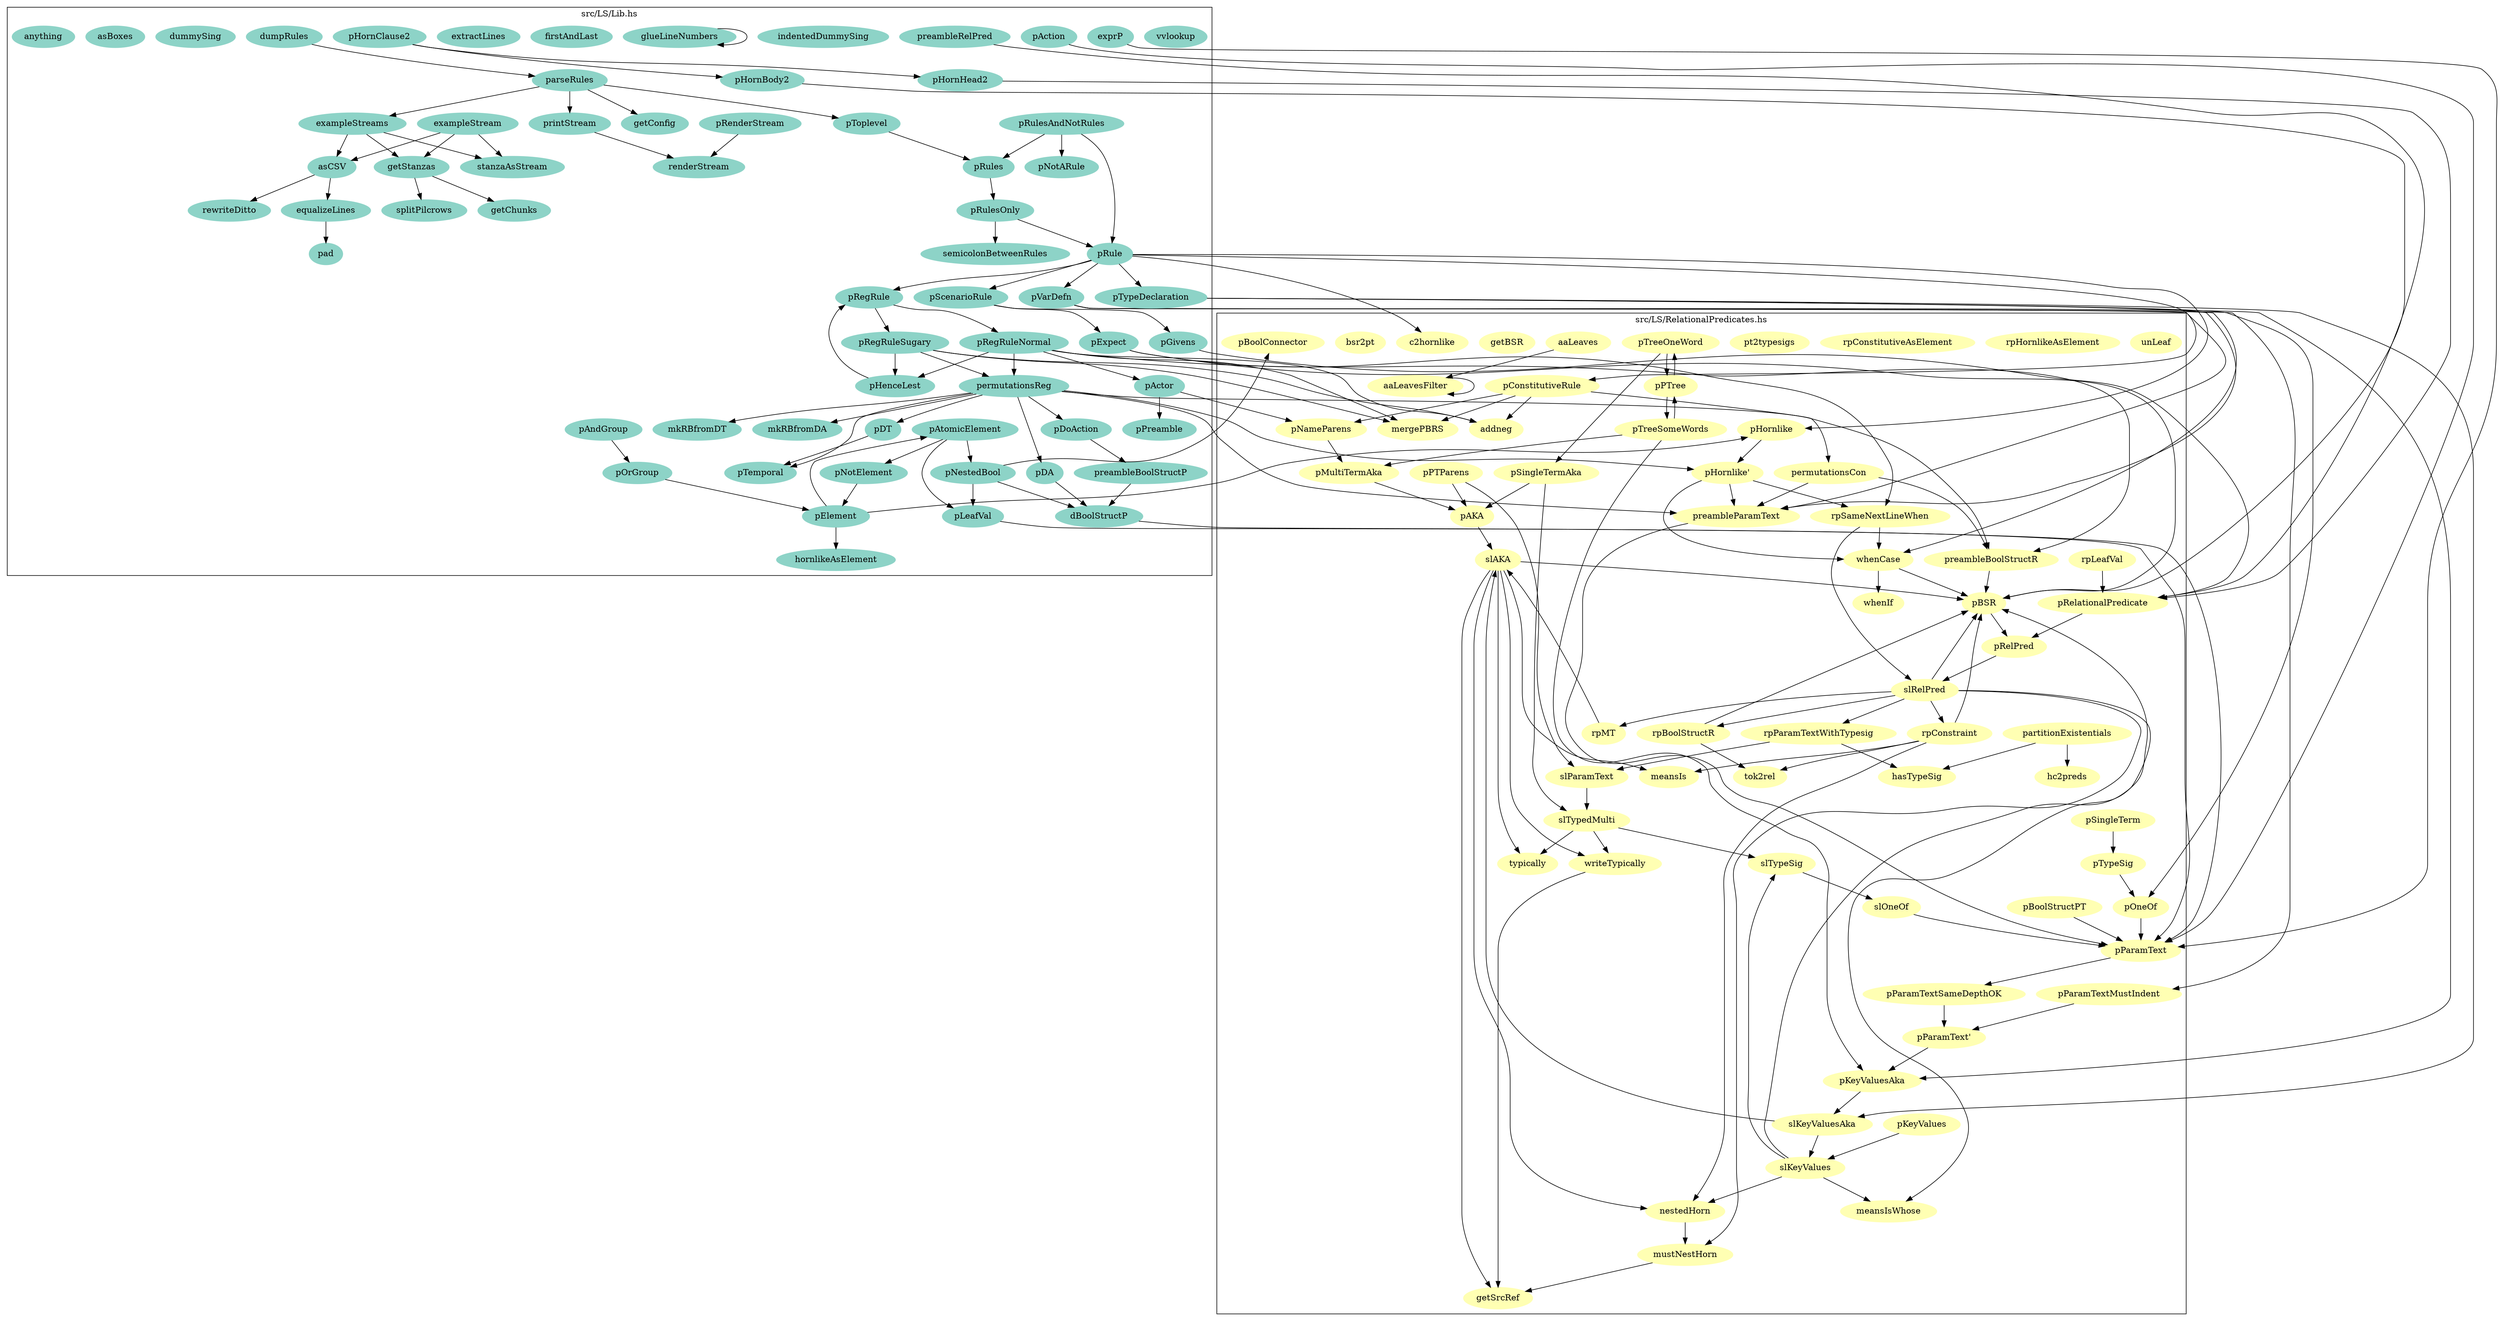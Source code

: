 strict digraph deps {
  node [colorscheme=set312, style=filled];

   subgraph cluster_1 {
     label = "src/LS/Lib.hs";
     "vvlookup" [label= "vvlookup", color=1];
     "stanzaAsStream" [label= "stanzaAsStream", color=1];
     "splitPilcrows" [label= "splitPilcrows", color=1];
     "semicolonBetweenRules" [label= "semicolonBetweenRules", color=1];
     "rewriteDitto" [label= "rewriteDitto", color=1];
     "renderStream" [label= "renderStream", color=1];
     "printStream" [label= "printStream", color=1];
     "preambleRelPred" [label= "preambleRelPred", color=1];
     "preambleBoolStructP" [label= "preambleBoolStructP", color=1];
     "permutationsReg" [label= "permutationsReg", color=1];
     "parseRules" [label= "parseRules", color=1];
     "pad" [label= "pad", color=1];
     "pVarDefn" [label= "pVarDefn", color=1];
     "pTypeDeclaration" [label= "pTypeDeclaration", color=1];
     "pToplevel" [label= "pToplevel", color=1];
     "pTemporal" [label= "pTemporal", color=1];
     "pScenarioRule" [label= "pScenarioRule", color=1];
     "pRulesOnly" [label= "pRulesOnly", color=1];
     "pRulesAndNotRules" [label= "pRulesAndNotRules", color=1];
     "pRules" [label= "pRules", color=1];
     "pRule" [label= "pRule", color=1];
     "pRenderStream" [label= "pRenderStream", color=1];
     "pRegRuleSugary" [label= "pRegRuleSugary", color=1];
     "pRegRuleNormal" [label= "pRegRuleNormal", color=1];
     "pRegRule" [label= "pRegRule", color=1];
     "pPreamble" [label= "pPreamble", color=1];
     "pOrGroup" [label= "pOrGroup", color=1];
     "pNotElement" [label= "pNotElement", color=1];
     "pNotARule" [label= "pNotARule", color=1];
     "pNestedBool" [label= "pNestedBool", color=1];
     "pLeafVal" [label= "pLeafVal", color=1];
     "pHornHead2" [label= "pHornHead2", color=1];
     "pHornClause2" [label= "pHornClause2", color=1];
     "pHornBody2" [label= "pHornBody2", color=1];
     "pHenceLest" [label= "pHenceLest", color=1];
     "pGivens" [label= "pGivens", color=1];
     "pExpect" [label= "pExpect", color=1];
     "pElement" [label= "pElement", color=1];
     "pDoAction" [label= "pDoAction", color=1];
     "pDT" [label= "pDT", color=1];
     "pDA" [label= "pDA", color=1];
     "pAtomicElement" [label= "pAtomicElement", color=1];
     "pAndGroup" [label= "pAndGroup", color=1];
     "pActor" [label= "pActor", color=1];
     "pAction" [label= "pAction", color=1];
     "mkRBfromDT" [label= "mkRBfromDT", color=1];
     "mkRBfromDA" [label= "mkRBfromDA", color=1];
     "indentedDummySing" [label= "indentedDummySing", color=1];
     "hornlikeAsElement" [label= "hornlikeAsElement", color=1];
     "glueLineNumbers" [label= "glueLineNumbers", color=1];
     "getStanzas" [label= "getStanzas", color=1];
     "getConfig" [label= "getConfig", color=1];
     "getChunks" [label= "getChunks", color=1];
     "firstAndLast" [label= "firstAndLast", color=1];
     "extractLines" [label= "extractLines", color=1];
     "exprP" [label= "exprP", color=1];
     "exampleStreams" [label= "exampleStreams", color=1];
     "exampleStream" [label= "exampleStream", color=1];
     "equalizeLines" [label= "equalizeLines", color=1];
     "dumpRules" [label= "dumpRules", color=1];
     "dummySing" [label= "dummySing", color=1];
     "dBoolStructP" [label= "dBoolStructP", color=1];
     "asCSV" [label= "asCSV", color=1];
     "asBoxes" [label= "asBoxes", color=1];
     "anything" [label= "anything", color=1];
   }

   subgraph cluster_2 {
     label = "src/LS/RelationalPredicates.hs";
     "writeTypically" [label= "writeTypically", color=2];
     "whenIf" [label= "whenIf", color=2];
     "whenCase" [label= "whenCase", color=2];
     "unLeaf" [label= "unLeaf", color=2];
     "typically" [label= "typically", color=2];
     "tok2rel" [label= "tok2rel", color=2];
     "slTypedMulti" [label= "slTypedMulti", color=2];
     "slTypeSig" [label= "slTypeSig", color=2];
     "slRelPred" [label= "slRelPred", color=2];
     "slParamText" [label= "slParamText", color=2];
     "slOneOf" [label= "slOneOf", color=2];
     "slKeyValuesAka" [label= "slKeyValuesAka", color=2];
     "slKeyValues" [label= "slKeyValues", color=2];
     "slAKA" [label= "slAKA", color=2];
     "rpSameNextLineWhen" [label= "rpSameNextLineWhen", color=2];
     "rpParamTextWithTypesig" [label= "rpParamTextWithTypesig", color=2];
     "rpMT" [label= "rpMT", color=2];
     "rpLeafVal" [label= "rpLeafVal", color=2];
     "rpHornlikeAsElement" [label= "rpHornlikeAsElement", color=2];
     "rpConstraint" [label= "rpConstraint", color=2];
     "rpConstitutiveAsElement" [label= "rpConstitutiveAsElement", color=2];
     "rpBoolStructR" [label= "rpBoolStructR", color=2];
     "pt2typesigs" [label= "pt2typesigs", color=2];
     "preambleParamText" [label= "preambleParamText", color=2];
     "preambleBoolStructR" [label= "preambleBoolStructR", color=2];
     "permutationsCon" [label= "permutationsCon", color=2];
     "partitionExistentials" [label= "partitionExistentials", color=2];
     "pTypeSig" [label= "pTypeSig", color=2];
     "pTreeSomeWords" [label= "pTreeSomeWords", color=2];
     "pTreeOneWord" [label= "pTreeOneWord", color=2];
     "pSingleTermAka" [label= "pSingleTermAka", color=2];
     "pSingleTerm" [label= "pSingleTerm", color=2];
     "pRelationalPredicate" [label= "pRelationalPredicate", color=2];
     "pRelPred" [label= "pRelPred", color=2];
     "pParamText\'" [label= "pParamText\'", color=2];
     "pParamTextSameDepthOK" [label= "pParamTextSameDepthOK", color=2];
     "pParamTextMustIndent" [label= "pParamTextMustIndent", color=2];
     "pParamText" [label= "pParamText", color=2];
     "pPTree" [label= "pPTree", color=2];
     "pPTParens" [label= "pPTParens", color=2];
     "pOneOf" [label= "pOneOf", color=2];
     "pNameParens" [label= "pNameParens", color=2];
     "pMultiTermAka" [label= "pMultiTermAka", color=2];
     "pKeyValuesAka" [label= "pKeyValuesAka", color=2];
     "pKeyValues" [label= "pKeyValues", color=2];
     "pHornlike\'" [label= "pHornlike\'", color=2];
     "pHornlike" [label= "pHornlike", color=2];
     "pConstitutiveRule" [label= "pConstitutiveRule", color=2];
     "pBoolStructPT" [label= "pBoolStructPT", color=2];
     "pBoolConnector" [label= "pBoolConnector", color=2];
     "pBSR" [label= "pBSR", color=2];
     "pAKA" [label= "pAKA", color=2];
     "nestedHorn" [label= "nestedHorn", color=2];
     "mustNestHorn" [label= "mustNestHorn", color=2];
     "mergePBRS" [label= "mergePBRS", color=2];
     "meansIsWhose" [label= "meansIsWhose", color=2];
     "meansIs" [label= "meansIs", color=2];
     "hc2preds" [label= "hc2preds", color=2];
     "hasTypeSig" [label= "hasTypeSig", color=2];
     "getSrcRef" [label= "getSrcRef", color=2];
     "getBSR" [label= "getBSR", color=2];
     "c2hornlike" [label= "c2hornlike", color=2];
     "bsr2pt" [label= "bsr2pt", color=2];
     "addneg" [label= "addneg", color=2];
     "aaLeavesFilter" [label= "aaLeavesFilter", color=2];
     "aaLeaves" [label= "aaLeaves", color=2];
   }

"aaLeaves" -> "aaLeavesFilter";
"aaLeavesFilter" -> "aaLeavesFilter";
"asCSV" -> "equalizeLines";
"asCSV" -> "rewriteDitto";
"dBoolStructP" -> "pParamText";
"dumpRules" -> "parseRules";
"equalizeLines" -> "pad";
"exampleStream" -> "asCSV";
"exampleStream" -> "getStanzas";
"exampleStream" -> "stanzaAsStream";
"exampleStreams" -> "asCSV";
"exampleStreams" -> "getStanzas";
"exampleStreams" -> "stanzaAsStream";
"exprP" -> "pParamText";
"getStanzas" -> "getChunks";
"getStanzas" -> "splitPilcrows";
"glueLineNumbers" -> "glueLineNumbers";
"mustNestHorn" -> "getSrcRef";
"nestedHorn" -> "mustNestHorn";
"pAKA" -> "slAKA";
"pAction" -> "pParamText";
"pActor" -> "pNameParens";
"pActor" -> "pPreamble";
"pAndGroup" -> "pOrGroup";
"pAtomicElement" -> "pLeafVal";
"pAtomicElement" -> "pNestedBool";
"pAtomicElement" -> "pNotElement";
"pBSR" -> "pRelPred";
"pBoolStructPT" -> "pParamText";
"pConstitutiveRule" -> "addneg";
"pConstitutiveRule" -> "mergePBRS";
"pConstitutiveRule" -> "pNameParens";
"pConstitutiveRule" -> "permutationsCon";
"pDA" -> "dBoolStructP";
"pDT" -> "pTemporal";
"pDoAction" -> "preambleBoolStructP";
"pElement" -> "hornlikeAsElement";
"pElement" -> "pAtomicElement";
"pElement" -> "pHornlike";
"pExpect" -> "pBSR";
"pExpect" -> "rpSameNextLineWhen";
"pGivens" -> "pRelationalPredicate";
"pHenceLest" -> "pRegRule";
"pHornBody2" -> "pBSR";
"pHornClause2" -> "pHornBody2";
"pHornClause2" -> "pHornHead2";
"pHornHead2" -> "pRelationalPredicate";
"pHornlike" -> "pHornlike\'";
"pHornlike\'" -> "preambleParamText";
"pHornlike\'" -> "rpSameNextLineWhen";
"pHornlike\'" -> "whenCase";
"pKeyValues" -> "slKeyValues";
"pKeyValuesAka" -> "slKeyValuesAka";
"pLeafVal" -> "pParamText";
"pMultiTermAka" -> "pAKA";
"pNameParens" -> "pMultiTermAka";
"pNestedBool" -> "dBoolStructP";
"pNestedBool" -> "pBoolConnector";
"pNestedBool" -> "pLeafVal";
"pNotElement" -> "pElement";
"pOneOf" -> "pParamText";
"pOrGroup" -> "pElement";
"pPTParens" -> "pAKA";
"pPTParens" -> "slParamText";
"pPTree" -> "pTreeOneWord";
"pPTree" -> "pTreeSomeWords";
"pParamText" -> "pParamTextSameDepthOK";
"pParamTextMustIndent" -> "pParamText\'";
"pParamTextSameDepthOK" -> "pParamText\'";
"pParamText\'" -> "pKeyValuesAka";
"pRegRule" -> "pRegRuleNormal";
"pRegRule" -> "pRegRuleSugary";
"pRegRuleNormal" -> "addneg";
"pRegRuleNormal" -> "mergePBRS";
"pRegRuleNormal" -> "pActor";
"pRegRuleNormal" -> "pHenceLest";
"pRegRuleNormal" -> "permutationsReg";
"pRegRuleNormal" -> "preambleBoolStructR";
"pRegRuleSugary" -> "addneg";
"pRegRuleSugary" -> "mergePBRS";
"pRegRuleSugary" -> "pHenceLest";
"pRegRuleSugary" -> "permutationsReg";
"pRelPred" -> "slRelPred";
"pRelationalPredicate" -> "pRelPred";
"pRenderStream" -> "renderStream";
"pRule" -> "c2hornlike";
"pRule" -> "pConstitutiveRule";
"pRule" -> "pHornlike";
"pRule" -> "pRegRule";
"pRule" -> "pScenarioRule";
"pRule" -> "pTypeDeclaration";
"pRule" -> "pVarDefn";
"pRules" -> "pRulesOnly";
"pRulesAndNotRules" -> "pNotARule";
"pRulesAndNotRules" -> "pRule";
"pRulesAndNotRules" -> "pRules";
"pRulesOnly" -> "pRule";
"pRulesOnly" -> "semicolonBetweenRules";
"pScenarioRule" -> "pExpect";
"pScenarioRule" -> "pGivens";
"pSingleTerm" -> "pTypeSig";
"pSingleTermAka" -> "pAKA";
"pSingleTermAka" -> "slTypedMulti";
"pToplevel" -> "pRules";
"pTreeOneWord" -> "pPTree";
"pTreeOneWord" -> "pSingleTermAka";
"pTreeSomeWords" -> "pKeyValuesAka";
"pTreeSomeWords" -> "pMultiTermAka";
"pTreeSomeWords" -> "pPTree";
"pTypeDeclaration" -> "pOneOf";
"pTypeDeclaration" -> "preambleParamText";
"pTypeDeclaration" -> "slKeyValuesAka";
"pTypeSig" -> "pOneOf";
"pVarDefn" -> "pKeyValuesAka";
"pVarDefn" -> "pParamTextMustIndent";
"pVarDefn" -> "preambleParamText";
"pVarDefn" -> "whenCase";
"parseRules" -> "exampleStreams";
"parseRules" -> "getConfig";
"parseRules" -> "pToplevel";
"parseRules" -> "printStream";
"partitionExistentials" -> "hasTypeSig";
"partitionExistentials" -> "hc2preds";
"permutationsCon" -> "preambleBoolStructR";
"permutationsCon" -> "preambleParamText";
"permutationsReg" -> "mkRBfromDA";
"permutationsReg" -> "mkRBfromDT";
"permutationsReg" -> "pDA";
"permutationsReg" -> "pDT";
"permutationsReg" -> "pDoAction";
"permutationsReg" -> "pHornlike\'";
"permutationsReg" -> "pTemporal";
"permutationsReg" -> "preambleBoolStructR";
"permutationsReg" -> "preambleParamText";
"preambleBoolStructP" -> "dBoolStructP";
"preambleBoolStructR" -> "pBSR";
"preambleParamText" -> "pParamText";
"preambleRelPred" -> "pRelationalPredicate";
"printStream" -> "renderStream";
"rpBoolStructR" -> "pBSR";
"rpBoolStructR" -> "tok2rel";
"rpConstraint" -> "meansIs";
"rpConstraint" -> "nestedHorn";
"rpConstraint" -> "pBSR";
"rpConstraint" -> "tok2rel";
"rpLeafVal" -> "pRelationalPredicate";
"rpMT" -> "slAKA";
"rpParamTextWithTypesig" -> "hasTypeSig";
"rpParamTextWithTypesig" -> "slParamText";
"rpSameNextLineWhen" -> "slRelPred";
"rpSameNextLineWhen" -> "whenCase";
"slAKA" -> "getSrcRef";
"slAKA" -> "meansIs";
"slAKA" -> "nestedHorn";
"slAKA" -> "pBSR";
"slAKA" -> "typically";
"slAKA" -> "writeTypically";
"slKeyValues" -> "meansIsWhose";
"slKeyValues" -> "nestedHorn";
"slKeyValues" -> "pBSR";
"slKeyValues" -> "slTypeSig";
"slKeyValuesAka" -> "slAKA";
"slKeyValuesAka" -> "slKeyValues";
"slOneOf" -> "pParamText";
"slParamText" -> "slTypedMulti";
"slRelPred" -> "meansIsWhose";
"slRelPred" -> "mustNestHorn";
"slRelPred" -> "pBSR";
"slRelPred" -> "rpBoolStructR";
"slRelPred" -> "rpConstraint";
"slRelPred" -> "rpMT";
"slRelPred" -> "rpParamTextWithTypesig";
"slTypeSig" -> "slOneOf";
"slTypedMulti" -> "slTypeSig";
"slTypedMulti" -> "typically";
"slTypedMulti" -> "writeTypically";
"whenCase" -> "pBSR";
"whenCase" -> "whenIf";
"writeTypically" -> "getSrcRef";
}
